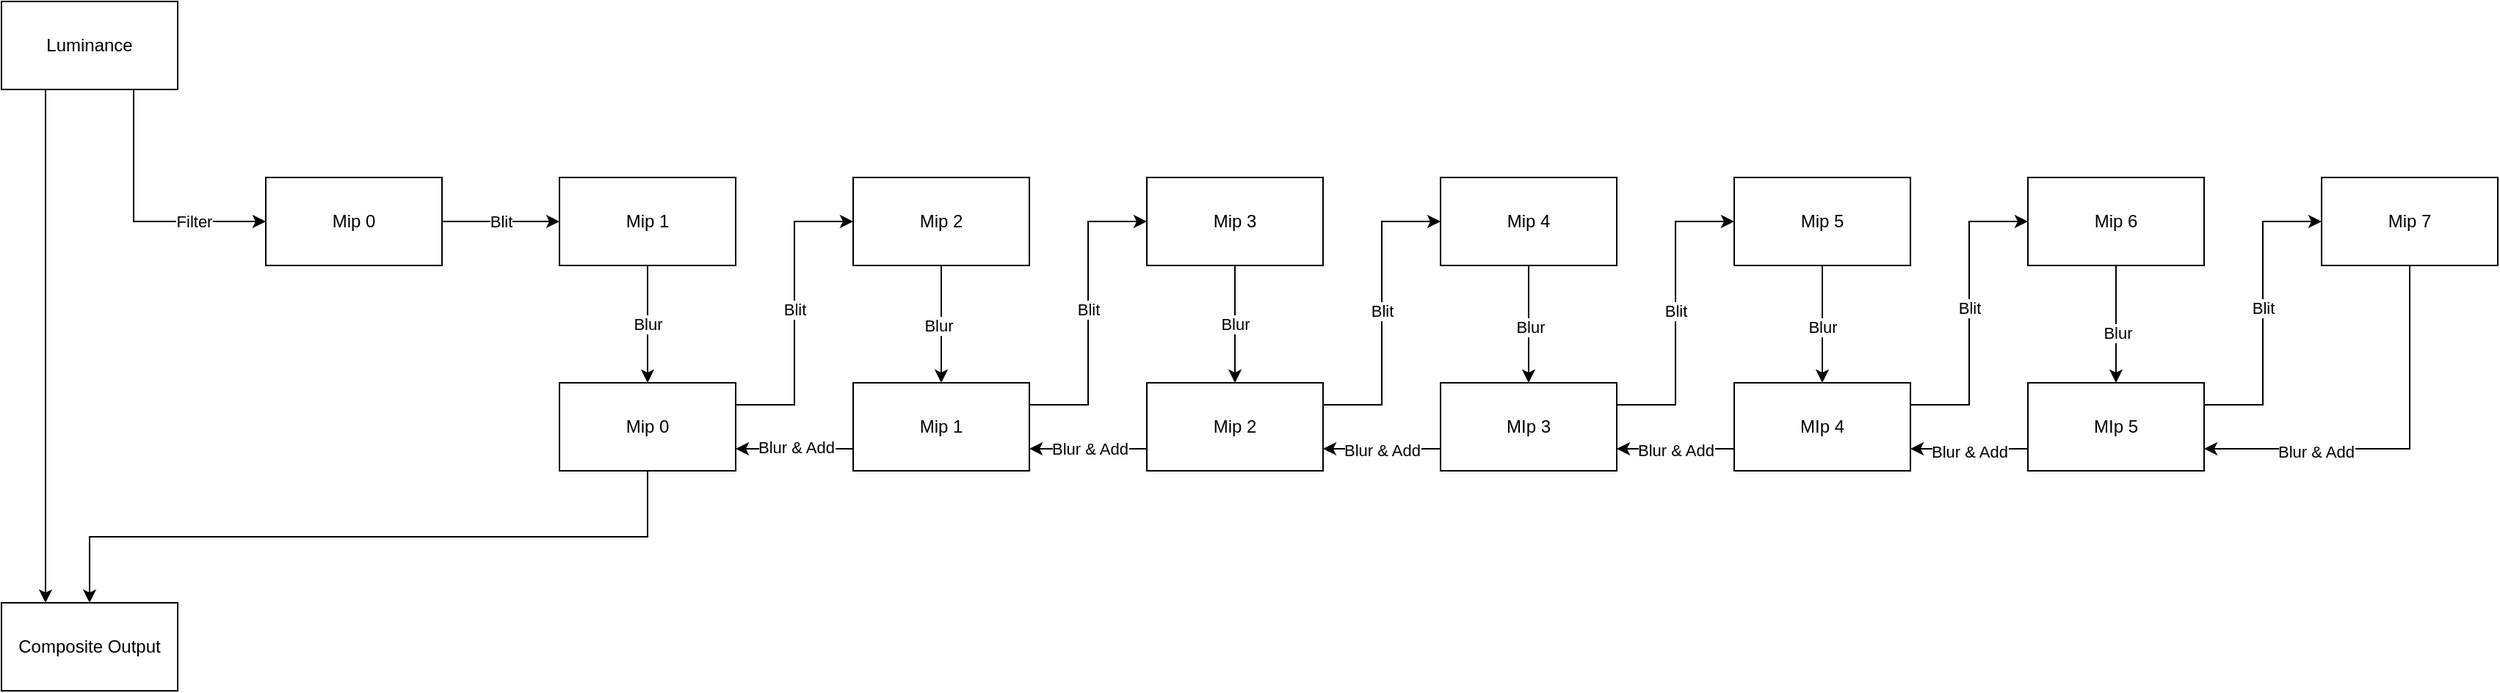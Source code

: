 <mxfile version="24.5.1" type="device">
  <diagram name="第 1 页" id="PaK59IkcqOQnbD7a4uD5">
    <mxGraphModel dx="1621" dy="823" grid="1" gridSize="10" guides="1" tooltips="1" connect="1" arrows="1" fold="1" page="0" pageScale="1" pageWidth="1169" pageHeight="827" math="0" shadow="0">
      <root>
        <mxCell id="0" />
        <mxCell id="1" parent="0" />
        <mxCell id="OOIMPz-87yu5LSoQDRSZ-15" style="edgeStyle=orthogonalEdgeStyle;rounded=0;orthogonalLoop=1;jettySize=auto;html=1;" edge="1" parent="1" source="OOIMPz-87yu5LSoQDRSZ-1" target="OOIMPz-87yu5LSoQDRSZ-2">
          <mxGeometry relative="1" as="geometry" />
        </mxCell>
        <mxCell id="OOIMPz-87yu5LSoQDRSZ-16" value="Blit" style="edgeLabel;html=1;align=center;verticalAlign=middle;resizable=0;points=[];" vertex="1" connectable="0" parent="OOIMPz-87yu5LSoQDRSZ-15">
          <mxGeometry x="-0.276" y="-3" relative="1" as="geometry">
            <mxPoint x="11" y="-3" as="offset" />
          </mxGeometry>
        </mxCell>
        <mxCell id="OOIMPz-87yu5LSoQDRSZ-1" value="Mip 0" style="rounded=0;whiteSpace=wrap;html=1;" vertex="1" parent="1">
          <mxGeometry x="120" y="300" width="120" height="60" as="geometry" />
        </mxCell>
        <mxCell id="OOIMPz-87yu5LSoQDRSZ-17" style="edgeStyle=orthogonalEdgeStyle;rounded=0;orthogonalLoop=1;jettySize=auto;html=1;" edge="1" parent="1" source="OOIMPz-87yu5LSoQDRSZ-2" target="OOIMPz-87yu5LSoQDRSZ-9">
          <mxGeometry relative="1" as="geometry" />
        </mxCell>
        <mxCell id="OOIMPz-87yu5LSoQDRSZ-18" value="Blur" style="edgeLabel;html=1;align=center;verticalAlign=middle;resizable=0;points=[];" vertex="1" connectable="0" parent="OOIMPz-87yu5LSoQDRSZ-17">
          <mxGeometry relative="1" as="geometry">
            <mxPoint as="offset" />
          </mxGeometry>
        </mxCell>
        <mxCell id="OOIMPz-87yu5LSoQDRSZ-2" value="Mip 1" style="rounded=0;whiteSpace=wrap;html=1;" vertex="1" parent="1">
          <mxGeometry x="320" y="300" width="120" height="60" as="geometry" />
        </mxCell>
        <mxCell id="OOIMPz-87yu5LSoQDRSZ-41" style="edgeStyle=orthogonalEdgeStyle;rounded=0;orthogonalLoop=1;jettySize=auto;html=1;exitX=0.5;exitY=1;exitDx=0;exitDy=0;entryX=0.5;entryY=0;entryDx=0;entryDy=0;" edge="1" parent="1" source="OOIMPz-87yu5LSoQDRSZ-3" target="OOIMPz-87yu5LSoQDRSZ-10">
          <mxGeometry relative="1" as="geometry" />
        </mxCell>
        <mxCell id="OOIMPz-87yu5LSoQDRSZ-46" value="Blur" style="edgeLabel;html=1;align=center;verticalAlign=middle;resizable=0;points=[];" vertex="1" connectable="0" parent="OOIMPz-87yu5LSoQDRSZ-41">
          <mxGeometry x="0.025" y="-2" relative="1" as="geometry">
            <mxPoint as="offset" />
          </mxGeometry>
        </mxCell>
        <mxCell id="OOIMPz-87yu5LSoQDRSZ-3" value="Mip 2" style="rounded=0;whiteSpace=wrap;html=1;" vertex="1" parent="1">
          <mxGeometry x="520" y="300" width="120" height="60" as="geometry" />
        </mxCell>
        <mxCell id="OOIMPz-87yu5LSoQDRSZ-40" style="edgeStyle=orthogonalEdgeStyle;rounded=0;orthogonalLoop=1;jettySize=auto;html=1;exitX=0.5;exitY=1;exitDx=0;exitDy=0;entryX=0.5;entryY=0;entryDx=0;entryDy=0;" edge="1" parent="1" source="OOIMPz-87yu5LSoQDRSZ-4" target="OOIMPz-87yu5LSoQDRSZ-11">
          <mxGeometry relative="1" as="geometry" />
        </mxCell>
        <mxCell id="OOIMPz-87yu5LSoQDRSZ-47" value="Blur" style="edgeLabel;html=1;align=center;verticalAlign=middle;resizable=0;points=[];" vertex="1" connectable="0" parent="OOIMPz-87yu5LSoQDRSZ-40">
          <mxGeometry x="-0.025" y="1" relative="1" as="geometry">
            <mxPoint x="-1" y="1" as="offset" />
          </mxGeometry>
        </mxCell>
        <mxCell id="OOIMPz-87yu5LSoQDRSZ-4" value="Mip 3" style="rounded=0;whiteSpace=wrap;html=1;" vertex="1" parent="1">
          <mxGeometry x="720" y="300" width="120" height="60" as="geometry" />
        </mxCell>
        <mxCell id="OOIMPz-87yu5LSoQDRSZ-42" style="edgeStyle=orthogonalEdgeStyle;rounded=0;orthogonalLoop=1;jettySize=auto;html=1;exitX=0.5;exitY=1;exitDx=0;exitDy=0;entryX=0.5;entryY=0;entryDx=0;entryDy=0;" edge="1" parent="1" source="OOIMPz-87yu5LSoQDRSZ-5" target="OOIMPz-87yu5LSoQDRSZ-12">
          <mxGeometry relative="1" as="geometry" />
        </mxCell>
        <mxCell id="OOIMPz-87yu5LSoQDRSZ-48" value="Blur" style="edgeLabel;html=1;align=center;verticalAlign=middle;resizable=0;points=[];" vertex="1" connectable="0" parent="OOIMPz-87yu5LSoQDRSZ-42">
          <mxGeometry x="0.05" y="1" relative="1" as="geometry">
            <mxPoint as="offset" />
          </mxGeometry>
        </mxCell>
        <mxCell id="OOIMPz-87yu5LSoQDRSZ-5" value="Mip 4" style="rounded=0;whiteSpace=wrap;html=1;" vertex="1" parent="1">
          <mxGeometry x="920" y="300" width="120" height="60" as="geometry" />
        </mxCell>
        <mxCell id="OOIMPz-87yu5LSoQDRSZ-43" style="edgeStyle=orthogonalEdgeStyle;rounded=0;orthogonalLoop=1;jettySize=auto;html=1;exitX=0.5;exitY=1;exitDx=0;exitDy=0;" edge="1" parent="1" source="OOIMPz-87yu5LSoQDRSZ-6" target="OOIMPz-87yu5LSoQDRSZ-13">
          <mxGeometry relative="1" as="geometry" />
        </mxCell>
        <mxCell id="OOIMPz-87yu5LSoQDRSZ-49" value="Blur" style="edgeLabel;html=1;align=center;verticalAlign=middle;resizable=0;points=[];" vertex="1" connectable="0" parent="OOIMPz-87yu5LSoQDRSZ-43">
          <mxGeometry x="0.05" relative="1" as="geometry">
            <mxPoint as="offset" />
          </mxGeometry>
        </mxCell>
        <mxCell id="OOIMPz-87yu5LSoQDRSZ-6" value="Mip 5" style="rounded=0;whiteSpace=wrap;html=1;" vertex="1" parent="1">
          <mxGeometry x="1120" y="300" width="120" height="60" as="geometry" />
        </mxCell>
        <mxCell id="OOIMPz-87yu5LSoQDRSZ-45" style="edgeStyle=orthogonalEdgeStyle;rounded=0;orthogonalLoop=1;jettySize=auto;html=1;exitX=0.5;exitY=1;exitDx=0;exitDy=0;entryX=0.5;entryY=0;entryDx=0;entryDy=0;" edge="1" parent="1" source="OOIMPz-87yu5LSoQDRSZ-7" target="OOIMPz-87yu5LSoQDRSZ-14">
          <mxGeometry relative="1" as="geometry" />
        </mxCell>
        <mxCell id="OOIMPz-87yu5LSoQDRSZ-50" value="Blur" style="edgeLabel;html=1;align=center;verticalAlign=middle;resizable=0;points=[];" vertex="1" connectable="0" parent="OOIMPz-87yu5LSoQDRSZ-45">
          <mxGeometry x="0.133" y="1" relative="1" as="geometry">
            <mxPoint as="offset" />
          </mxGeometry>
        </mxCell>
        <mxCell id="OOIMPz-87yu5LSoQDRSZ-7" value="Mip 6" style="rounded=0;whiteSpace=wrap;html=1;" vertex="1" parent="1">
          <mxGeometry x="1320" y="300" width="120" height="60" as="geometry" />
        </mxCell>
        <mxCell id="OOIMPz-87yu5LSoQDRSZ-33" style="edgeStyle=orthogonalEdgeStyle;rounded=0;orthogonalLoop=1;jettySize=auto;html=1;exitX=0.5;exitY=1;exitDx=0;exitDy=0;entryX=1;entryY=0.75;entryDx=0;entryDy=0;" edge="1" parent="1" source="OOIMPz-87yu5LSoQDRSZ-8" target="OOIMPz-87yu5LSoQDRSZ-14">
          <mxGeometry relative="1" as="geometry" />
        </mxCell>
        <mxCell id="OOIMPz-87yu5LSoQDRSZ-34" value="Blur &amp;amp; Add" style="edgeLabel;html=1;align=center;verticalAlign=middle;resizable=0;points=[];" vertex="1" connectable="0" parent="OOIMPz-87yu5LSoQDRSZ-33">
          <mxGeometry x="0.429" y="2" relative="1" as="geometry">
            <mxPoint as="offset" />
          </mxGeometry>
        </mxCell>
        <mxCell id="OOIMPz-87yu5LSoQDRSZ-8" value="Mip 7" style="rounded=0;whiteSpace=wrap;html=1;" vertex="1" parent="1">
          <mxGeometry x="1520" y="300" width="120" height="60" as="geometry" />
        </mxCell>
        <mxCell id="OOIMPz-87yu5LSoQDRSZ-20" style="edgeStyle=orthogonalEdgeStyle;rounded=0;orthogonalLoop=1;jettySize=auto;html=1;exitX=1;exitY=0.25;exitDx=0;exitDy=0;entryX=0;entryY=0.5;entryDx=0;entryDy=0;" edge="1" parent="1" source="OOIMPz-87yu5LSoQDRSZ-9" target="OOIMPz-87yu5LSoQDRSZ-3">
          <mxGeometry relative="1" as="geometry" />
        </mxCell>
        <mxCell id="OOIMPz-87yu5LSoQDRSZ-21" value="Blit" style="edgeLabel;html=1;align=center;verticalAlign=middle;resizable=0;points=[];" vertex="1" connectable="0" parent="OOIMPz-87yu5LSoQDRSZ-20">
          <mxGeometry x="-0.015" y="-2" relative="1" as="geometry">
            <mxPoint x="-2" y="-4" as="offset" />
          </mxGeometry>
        </mxCell>
        <mxCell id="OOIMPz-87yu5LSoQDRSZ-61" style="edgeStyle=orthogonalEdgeStyle;rounded=0;orthogonalLoop=1;jettySize=auto;html=1;exitX=0.5;exitY=1;exitDx=0;exitDy=0;entryX=0.5;entryY=0;entryDx=0;entryDy=0;" edge="1" parent="1" source="OOIMPz-87yu5LSoQDRSZ-9" target="OOIMPz-87yu5LSoQDRSZ-59">
          <mxGeometry relative="1" as="geometry" />
        </mxCell>
        <mxCell id="OOIMPz-87yu5LSoQDRSZ-9" value="Mip 0" style="rounded=0;whiteSpace=wrap;html=1;" vertex="1" parent="1">
          <mxGeometry x="320" y="440" width="120" height="60" as="geometry" />
        </mxCell>
        <mxCell id="OOIMPz-87yu5LSoQDRSZ-39" style="edgeStyle=orthogonalEdgeStyle;rounded=0;orthogonalLoop=1;jettySize=auto;html=1;exitX=0;exitY=0.75;exitDx=0;exitDy=0;entryX=1;entryY=0.75;entryDx=0;entryDy=0;" edge="1" parent="1" source="OOIMPz-87yu5LSoQDRSZ-10" target="OOIMPz-87yu5LSoQDRSZ-9">
          <mxGeometry relative="1" as="geometry" />
        </mxCell>
        <mxCell id="OOIMPz-87yu5LSoQDRSZ-55" value="Blur &amp;amp; Add" style="edgeLabel;html=1;align=center;verticalAlign=middle;resizable=0;points=[];" vertex="1" connectable="0" parent="OOIMPz-87yu5LSoQDRSZ-39">
          <mxGeometry x="0.192" y="-1" relative="1" as="geometry">
            <mxPoint x="8" as="offset" />
          </mxGeometry>
        </mxCell>
        <mxCell id="OOIMPz-87yu5LSoQDRSZ-10" value="Mip 1" style="rounded=0;whiteSpace=wrap;html=1;" vertex="1" parent="1">
          <mxGeometry x="520" y="440" width="120" height="60" as="geometry" />
        </mxCell>
        <mxCell id="OOIMPz-87yu5LSoQDRSZ-24" style="edgeStyle=orthogonalEdgeStyle;rounded=0;orthogonalLoop=1;jettySize=auto;html=1;exitX=1;exitY=0.25;exitDx=0;exitDy=0;entryX=0;entryY=0.5;entryDx=0;entryDy=0;" edge="1" parent="1" source="OOIMPz-87yu5LSoQDRSZ-11" target="OOIMPz-87yu5LSoQDRSZ-5">
          <mxGeometry relative="1" as="geometry" />
        </mxCell>
        <mxCell id="OOIMPz-87yu5LSoQDRSZ-31" value="Blit" style="edgeLabel;html=1;align=center;verticalAlign=middle;resizable=0;points=[];" vertex="1" connectable="0" parent="OOIMPz-87yu5LSoQDRSZ-24">
          <mxGeometry x="-0.047" y="-1" relative="1" as="geometry">
            <mxPoint x="-1" y="-7" as="offset" />
          </mxGeometry>
        </mxCell>
        <mxCell id="OOIMPz-87yu5LSoQDRSZ-38" style="edgeStyle=orthogonalEdgeStyle;rounded=0;orthogonalLoop=1;jettySize=auto;html=1;exitX=0;exitY=0.75;exitDx=0;exitDy=0;entryX=1;entryY=0.75;entryDx=0;entryDy=0;" edge="1" parent="1" source="OOIMPz-87yu5LSoQDRSZ-11" target="OOIMPz-87yu5LSoQDRSZ-10">
          <mxGeometry relative="1" as="geometry" />
        </mxCell>
        <mxCell id="OOIMPz-87yu5LSoQDRSZ-54" value="Blur &amp;amp; Add" style="edgeLabel;html=1;align=center;verticalAlign=middle;resizable=0;points=[];" vertex="1" connectable="0" parent="OOIMPz-87yu5LSoQDRSZ-38">
          <mxGeometry x="0.142" relative="1" as="geometry">
            <mxPoint x="6" as="offset" />
          </mxGeometry>
        </mxCell>
        <mxCell id="OOIMPz-87yu5LSoQDRSZ-11" value="Mip 2" style="rounded=0;whiteSpace=wrap;html=1;" vertex="1" parent="1">
          <mxGeometry x="720" y="440" width="120" height="60" as="geometry" />
        </mxCell>
        <mxCell id="OOIMPz-87yu5LSoQDRSZ-25" style="edgeStyle=orthogonalEdgeStyle;rounded=0;orthogonalLoop=1;jettySize=auto;html=1;exitX=1;exitY=0.25;exitDx=0;exitDy=0;entryX=0;entryY=0.5;entryDx=0;entryDy=0;" edge="1" parent="1" source="OOIMPz-87yu5LSoQDRSZ-12" target="OOIMPz-87yu5LSoQDRSZ-6">
          <mxGeometry relative="1" as="geometry" />
        </mxCell>
        <mxCell id="OOIMPz-87yu5LSoQDRSZ-30" value="Blit" style="edgeLabel;html=1;align=center;verticalAlign=middle;resizable=0;points=[];" vertex="1" connectable="0" parent="OOIMPz-87yu5LSoQDRSZ-25">
          <mxGeometry x="-0.008" y="-2" relative="1" as="geometry">
            <mxPoint x="-2" y="-3" as="offset" />
          </mxGeometry>
        </mxCell>
        <mxCell id="OOIMPz-87yu5LSoQDRSZ-37" style="edgeStyle=orthogonalEdgeStyle;rounded=0;orthogonalLoop=1;jettySize=auto;html=1;exitX=0;exitY=0.75;exitDx=0;exitDy=0;entryX=1;entryY=0.75;entryDx=0;entryDy=0;" edge="1" parent="1" source="OOIMPz-87yu5LSoQDRSZ-12" target="OOIMPz-87yu5LSoQDRSZ-11">
          <mxGeometry relative="1" as="geometry" />
        </mxCell>
        <mxCell id="OOIMPz-87yu5LSoQDRSZ-53" value="Blur &amp;amp; Add" style="edgeLabel;html=1;align=center;verticalAlign=middle;resizable=0;points=[];" vertex="1" connectable="0" parent="OOIMPz-87yu5LSoQDRSZ-37">
          <mxGeometry x="-0.075" relative="1" as="geometry">
            <mxPoint x="-3" y="1" as="offset" />
          </mxGeometry>
        </mxCell>
        <mxCell id="OOIMPz-87yu5LSoQDRSZ-12" value="MIp 3" style="rounded=0;whiteSpace=wrap;html=1;" vertex="1" parent="1">
          <mxGeometry x="920" y="440" width="120" height="60" as="geometry" />
        </mxCell>
        <mxCell id="OOIMPz-87yu5LSoQDRSZ-26" style="edgeStyle=orthogonalEdgeStyle;rounded=0;orthogonalLoop=1;jettySize=auto;html=1;exitX=1;exitY=0.25;exitDx=0;exitDy=0;entryX=0;entryY=0.5;entryDx=0;entryDy=0;" edge="1" parent="1" source="OOIMPz-87yu5LSoQDRSZ-13" target="OOIMPz-87yu5LSoQDRSZ-7">
          <mxGeometry relative="1" as="geometry" />
        </mxCell>
        <mxCell id="OOIMPz-87yu5LSoQDRSZ-29" value="Blit" style="edgeLabel;html=1;align=center;verticalAlign=middle;resizable=0;points=[];" vertex="1" connectable="0" parent="OOIMPz-87yu5LSoQDRSZ-26">
          <mxGeometry x="0.037" relative="1" as="geometry">
            <mxPoint as="offset" />
          </mxGeometry>
        </mxCell>
        <mxCell id="OOIMPz-87yu5LSoQDRSZ-36" style="edgeStyle=orthogonalEdgeStyle;rounded=0;orthogonalLoop=1;jettySize=auto;html=1;exitX=0;exitY=0.75;exitDx=0;exitDy=0;entryX=1;entryY=0.75;entryDx=0;entryDy=0;" edge="1" parent="1" source="OOIMPz-87yu5LSoQDRSZ-13" target="OOIMPz-87yu5LSoQDRSZ-12">
          <mxGeometry relative="1" as="geometry" />
        </mxCell>
        <mxCell id="OOIMPz-87yu5LSoQDRSZ-52" value="Blur &amp;amp; Add" style="edgeLabel;html=1;align=center;verticalAlign=middle;resizable=0;points=[];" vertex="1" connectable="0" parent="OOIMPz-87yu5LSoQDRSZ-36">
          <mxGeometry y="1" relative="1" as="geometry">
            <mxPoint as="offset" />
          </mxGeometry>
        </mxCell>
        <mxCell id="OOIMPz-87yu5LSoQDRSZ-13" value="MIp 4" style="rounded=0;whiteSpace=wrap;html=1;" vertex="1" parent="1">
          <mxGeometry x="1120" y="440" width="120" height="60" as="geometry" />
        </mxCell>
        <mxCell id="OOIMPz-87yu5LSoQDRSZ-27" style="edgeStyle=orthogonalEdgeStyle;rounded=0;orthogonalLoop=1;jettySize=auto;html=1;exitX=1;exitY=0.25;exitDx=0;exitDy=0;entryX=0;entryY=0.5;entryDx=0;entryDy=0;" edge="1" parent="1" source="OOIMPz-87yu5LSoQDRSZ-14" target="OOIMPz-87yu5LSoQDRSZ-8">
          <mxGeometry relative="1" as="geometry" />
        </mxCell>
        <mxCell id="OOIMPz-87yu5LSoQDRSZ-28" value="Blit" style="edgeLabel;html=1;align=center;verticalAlign=middle;resizable=0;points=[];" vertex="1" connectable="0" parent="OOIMPz-87yu5LSoQDRSZ-27">
          <mxGeometry x="0.037" relative="1" as="geometry">
            <mxPoint as="offset" />
          </mxGeometry>
        </mxCell>
        <mxCell id="OOIMPz-87yu5LSoQDRSZ-35" style="edgeStyle=orthogonalEdgeStyle;rounded=0;orthogonalLoop=1;jettySize=auto;html=1;exitX=0;exitY=0.75;exitDx=0;exitDy=0;entryX=1;entryY=0.75;entryDx=0;entryDy=0;" edge="1" parent="1" source="OOIMPz-87yu5LSoQDRSZ-14" target="OOIMPz-87yu5LSoQDRSZ-13">
          <mxGeometry relative="1" as="geometry" />
        </mxCell>
        <mxCell id="OOIMPz-87yu5LSoQDRSZ-51" value="Blur &amp;amp; Add" style="edgeLabel;html=1;align=center;verticalAlign=middle;resizable=0;points=[];" vertex="1" connectable="0" parent="OOIMPz-87yu5LSoQDRSZ-35">
          <mxGeometry x="0.325" y="2" relative="1" as="geometry">
            <mxPoint x="13" as="offset" />
          </mxGeometry>
        </mxCell>
        <mxCell id="OOIMPz-87yu5LSoQDRSZ-14" value="MIp 5" style="rounded=0;whiteSpace=wrap;html=1;" vertex="1" parent="1">
          <mxGeometry x="1320" y="440" width="120" height="60" as="geometry" />
        </mxCell>
        <mxCell id="OOIMPz-87yu5LSoQDRSZ-22" style="edgeStyle=orthogonalEdgeStyle;rounded=0;orthogonalLoop=1;jettySize=auto;html=1;exitX=1;exitY=0.25;exitDx=0;exitDy=0;entryX=0;entryY=0.5;entryDx=0;entryDy=0;" edge="1" parent="1" source="OOIMPz-87yu5LSoQDRSZ-10" target="OOIMPz-87yu5LSoQDRSZ-4">
          <mxGeometry relative="1" as="geometry">
            <mxPoint x="639.5" y="475" as="sourcePoint" />
            <mxPoint x="719.5" y="350" as="targetPoint" />
          </mxGeometry>
        </mxCell>
        <mxCell id="OOIMPz-87yu5LSoQDRSZ-23" value="Blit" style="edgeLabel;html=1;align=center;verticalAlign=middle;resizable=0;points=[];" vertex="1" connectable="0" parent="OOIMPz-87yu5LSoQDRSZ-22">
          <mxGeometry x="-0.015" y="-2" relative="1" as="geometry">
            <mxPoint x="-2" y="-4" as="offset" />
          </mxGeometry>
        </mxCell>
        <mxCell id="OOIMPz-87yu5LSoQDRSZ-57" style="edgeStyle=orthogonalEdgeStyle;rounded=0;orthogonalLoop=1;jettySize=auto;html=1;exitX=0.75;exitY=1;exitDx=0;exitDy=0;entryX=0;entryY=0.5;entryDx=0;entryDy=0;" edge="1" parent="1" source="OOIMPz-87yu5LSoQDRSZ-56" target="OOIMPz-87yu5LSoQDRSZ-1">
          <mxGeometry relative="1" as="geometry" />
        </mxCell>
        <mxCell id="OOIMPz-87yu5LSoQDRSZ-58" value="Filter" style="edgeLabel;html=1;align=center;verticalAlign=middle;resizable=0;points=[];" vertex="1" connectable="0" parent="OOIMPz-87yu5LSoQDRSZ-57">
          <mxGeometry x="0.304" y="1" relative="1" as="geometry">
            <mxPoint x="13" y="1" as="offset" />
          </mxGeometry>
        </mxCell>
        <mxCell id="OOIMPz-87yu5LSoQDRSZ-60" style="edgeStyle=orthogonalEdgeStyle;rounded=0;orthogonalLoop=1;jettySize=auto;html=1;exitX=0.25;exitY=1;exitDx=0;exitDy=0;entryX=0.25;entryY=0;entryDx=0;entryDy=0;" edge="1" parent="1" source="OOIMPz-87yu5LSoQDRSZ-56" target="OOIMPz-87yu5LSoQDRSZ-59">
          <mxGeometry relative="1" as="geometry" />
        </mxCell>
        <mxCell id="OOIMPz-87yu5LSoQDRSZ-56" value="Luminance" style="rounded=0;whiteSpace=wrap;html=1;" vertex="1" parent="1">
          <mxGeometry x="-60" y="180" width="120" height="60" as="geometry" />
        </mxCell>
        <mxCell id="OOIMPz-87yu5LSoQDRSZ-59" value="Composite Output" style="rounded=0;whiteSpace=wrap;html=1;" vertex="1" parent="1">
          <mxGeometry x="-60" y="590" width="120" height="60" as="geometry" />
        </mxCell>
      </root>
    </mxGraphModel>
  </diagram>
</mxfile>
